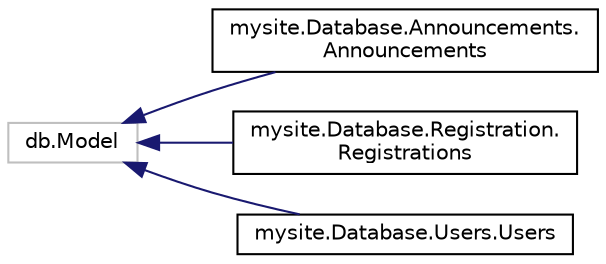digraph "Graphical Class Hierarchy"
{
 // LATEX_PDF_SIZE
  edge [fontname="Helvetica",fontsize="10",labelfontname="Helvetica",labelfontsize="10"];
  node [fontname="Helvetica",fontsize="10",shape=record];
  rankdir="LR";
  Node0 [label="db.Model",height=0.2,width=0.4,color="grey75", fillcolor="white", style="filled",tooltip=" "];
  Node0 -> Node1 [dir="back",color="midnightblue",fontsize="10",style="solid",fontname="Helvetica"];
  Node1 [label="mysite.Database.Announcements.\lAnnouncements",height=0.2,width=0.4,color="black", fillcolor="white", style="filled",URL="$classmysite_1_1_database_1_1_announcements_1_1_announcements.html",tooltip=" "];
  Node0 -> Node2 [dir="back",color="midnightblue",fontsize="10",style="solid",fontname="Helvetica"];
  Node2 [label="mysite.Database.Registration.\lRegistrations",height=0.2,width=0.4,color="black", fillcolor="white", style="filled",URL="$classmysite_1_1_database_1_1_registration_1_1_registrations.html",tooltip=" "];
  Node0 -> Node3 [dir="back",color="midnightblue",fontsize="10",style="solid",fontname="Helvetica"];
  Node3 [label="mysite.Database.Users.Users",height=0.2,width=0.4,color="black", fillcolor="white", style="filled",URL="$classmysite_1_1_database_1_1_users_1_1_users.html",tooltip=" "];
}
